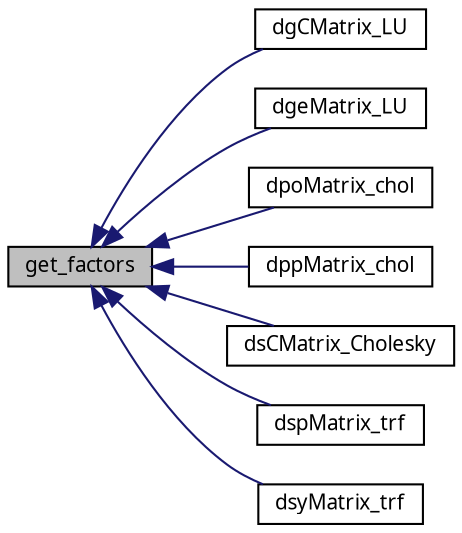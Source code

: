 digraph G
{
  edge [fontname="FreeSans.ttf",fontsize=10,labelfontname="FreeSans.ttf",labelfontsize=10];
  node [fontname="FreeSans.ttf",fontsize=10,shape=record];
  rankdir=LR;
  Node1 [label="get_factors",height=0.2,width=0.4,color="black", fillcolor="grey75", style="filled" fontcolor="black"];
  Node1 -> Node2 [dir=back,color="midnightblue",fontsize=10,style="solid",fontname="FreeSans.ttf"];
  Node2 [label="dgCMatrix_LU",height=0.2,width=0.4,color="black", fillcolor="white", style="filled",URL="$dgCMatrix_8h.html#fbcd07ccafaa2ee0299b8d1972748a9c"];
  Node1 -> Node3 [dir=back,color="midnightblue",fontsize=10,style="solid",fontname="FreeSans.ttf"];
  Node3 [label="dgeMatrix_LU",height=0.2,width=0.4,color="black", fillcolor="white", style="filled",URL="$dgeMatrix_8h.html#b666ff2da2d98c91e4842dd563ac945f"];
  Node1 -> Node4 [dir=back,color="midnightblue",fontsize=10,style="solid",fontname="FreeSans.ttf"];
  Node4 [label="dpoMatrix_chol",height=0.2,width=0.4,color="black", fillcolor="white", style="filled",URL="$dpoMatrix_8h.html#a951f7c9871735266da55e7d92a6ae58"];
  Node1 -> Node5 [dir=back,color="midnightblue",fontsize=10,style="solid",fontname="FreeSans.ttf"];
  Node5 [label="dppMatrix_chol",height=0.2,width=0.4,color="black", fillcolor="white", style="filled",URL="$dppMatrix_8h.html#6111600bf96735d9b39d5bc193203b31"];
  Node1 -> Node6 [dir=back,color="midnightblue",fontsize=10,style="solid",fontname="FreeSans.ttf"];
  Node6 [label="dsCMatrix_Cholesky",height=0.2,width=0.4,color="black", fillcolor="white", style="filled",URL="$dsCMatrix_8h.html#7b6d56ca95d1a257eb0698361ff81f20"];
  Node1 -> Node7 [dir=back,color="midnightblue",fontsize=10,style="solid",fontname="FreeSans.ttf"];
  Node7 [label="dspMatrix_trf",height=0.2,width=0.4,color="black", fillcolor="white", style="filled",URL="$dspMatrix_8h.html#54f1c211fe36a020c613498e295f6365"];
  Node1 -> Node8 [dir=back,color="midnightblue",fontsize=10,style="solid",fontname="FreeSans.ttf"];
  Node8 [label="dsyMatrix_trf",height=0.2,width=0.4,color="black", fillcolor="white", style="filled",URL="$dsyMatrix_8h.html#e436ba23f7410148775ce808f08d1210"];
}
